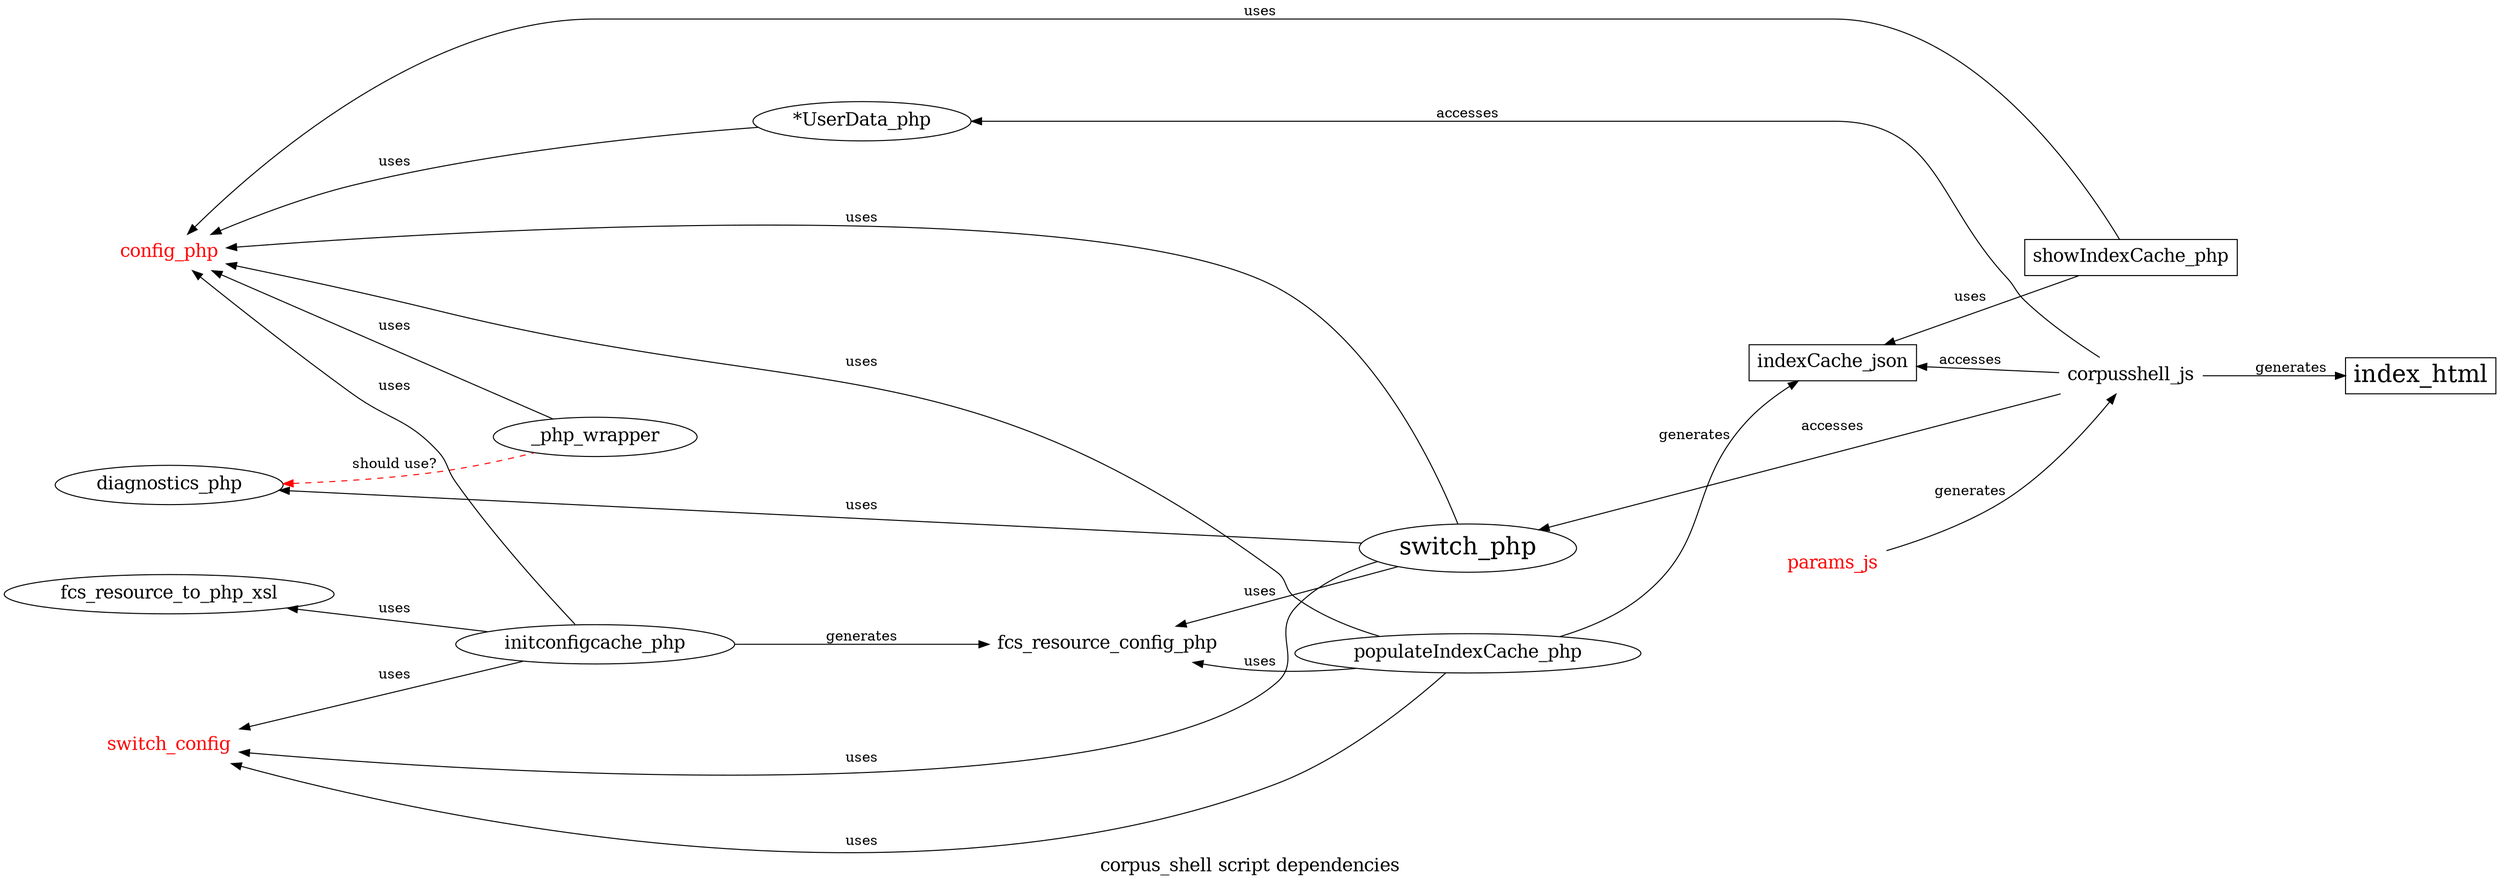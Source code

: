 /* 

dot -oc_s_dep.png -Tpng c_s_dep.dot

*/
digraph c_s_places {
  label="corpus_shell script dependencies";
	rankdir=LR;
	/* size="10,11";	
	ranksep=1.3;*/
	nodesep=0.7;	 
	fontsize=18;
	node [fontsize=18];
	graph [compound=true];

	/* graph [compound=true,
		mclimit=4,		
		remincross=true,
		nodesep = 0.1;	
	size="12,12";		
	];
	*/


/* scripts */
node [shape="ellipse"];
switch_php [fontsize=24 ];
populateIndexCache_php;
initconfigcache_php;
diagnostics_php;
fcs_resource_to_php_xsl;
_userdata [label="*UserData_php"];
_php_wrapper;

/* config */
node [shape=none];
switch_config [fontcolor=red];
config_php [fontcolor=red];
fcs_resource_config_php;
params_js [fontcolor=red];
corpusshell_js;

/* data? */
node [shape=box];
indexCache_json;
index_html [fontsize=24 ];
showIndexCache_php;
	
/*
	subgraph cluster_aggregator {
		label="fcs-aggregator";
		initconfigcache_php;
		fcs_resource_config_php;
		switch_php;		
		switch_config;
		fcs_resource_to_php_xsl;
		
		populateIndexCache_php;
		showIndexCache_php;
	}

	subgraph cluster_fcs_utils_php{
		label="utils-php";
		  config_php;
		  diagnostics_php;
	}

subgraph cluster_fcs_wrapper_php{
		label="mysqlonsru";
		  _php_wrapper;
	}

	subgraph cluster_main {
		label="userdata";				
		_userdata;
	}


	subgraph cluster_js {
		label="scripts/js";				
	
		params_js;
		corpusshell_js;
		indexCache_json;
		
	}
*/

/* usedBy */
 edge [dir=back, label="uses"];
config_php -> switch_php;
config_php -> _php_wrapper;
config_php -> populateIndexCache_php;
config_php -> showIndexCache_php;
config_php -> initconfigcache_php;
config_php -> _userdata;
switch_config -> switch_php;
switch_config -> populateIndexCache_php;
switch_config -> initconfigcache_php; 

diagnostics_php -> switch_php;
fcs_resource_config_php -> switch_php;
fcs_resource_config_php -> populateIndexCache_php;
fcs_resource_to_php_xsl -> initconfigcache_php;

indexCache_json -> showIndexCache_php; 

diagnostics_php -> _php_wrapper [style=dashed, color=red, label="should use?"];

/* generates */
 edge [dir=forward, label="generates"];

populateIndexCache_php -> indexCache_json;
initconfigcache_php -> fcs_resource_config_php;


params_js -> corpusshell_js;
corpusshell_js -> index_html;



/* edge [label="accesses", arrowhead=none, arrowtail="open"]; */
edge [dir=back, label="accesses"];
switch_php -> corpusshell_js;
_userdata -> corpusshell_js;
indexCache_json -> corpusshell_js;
 

/* contains */
edge [dir=none, label=""];


}